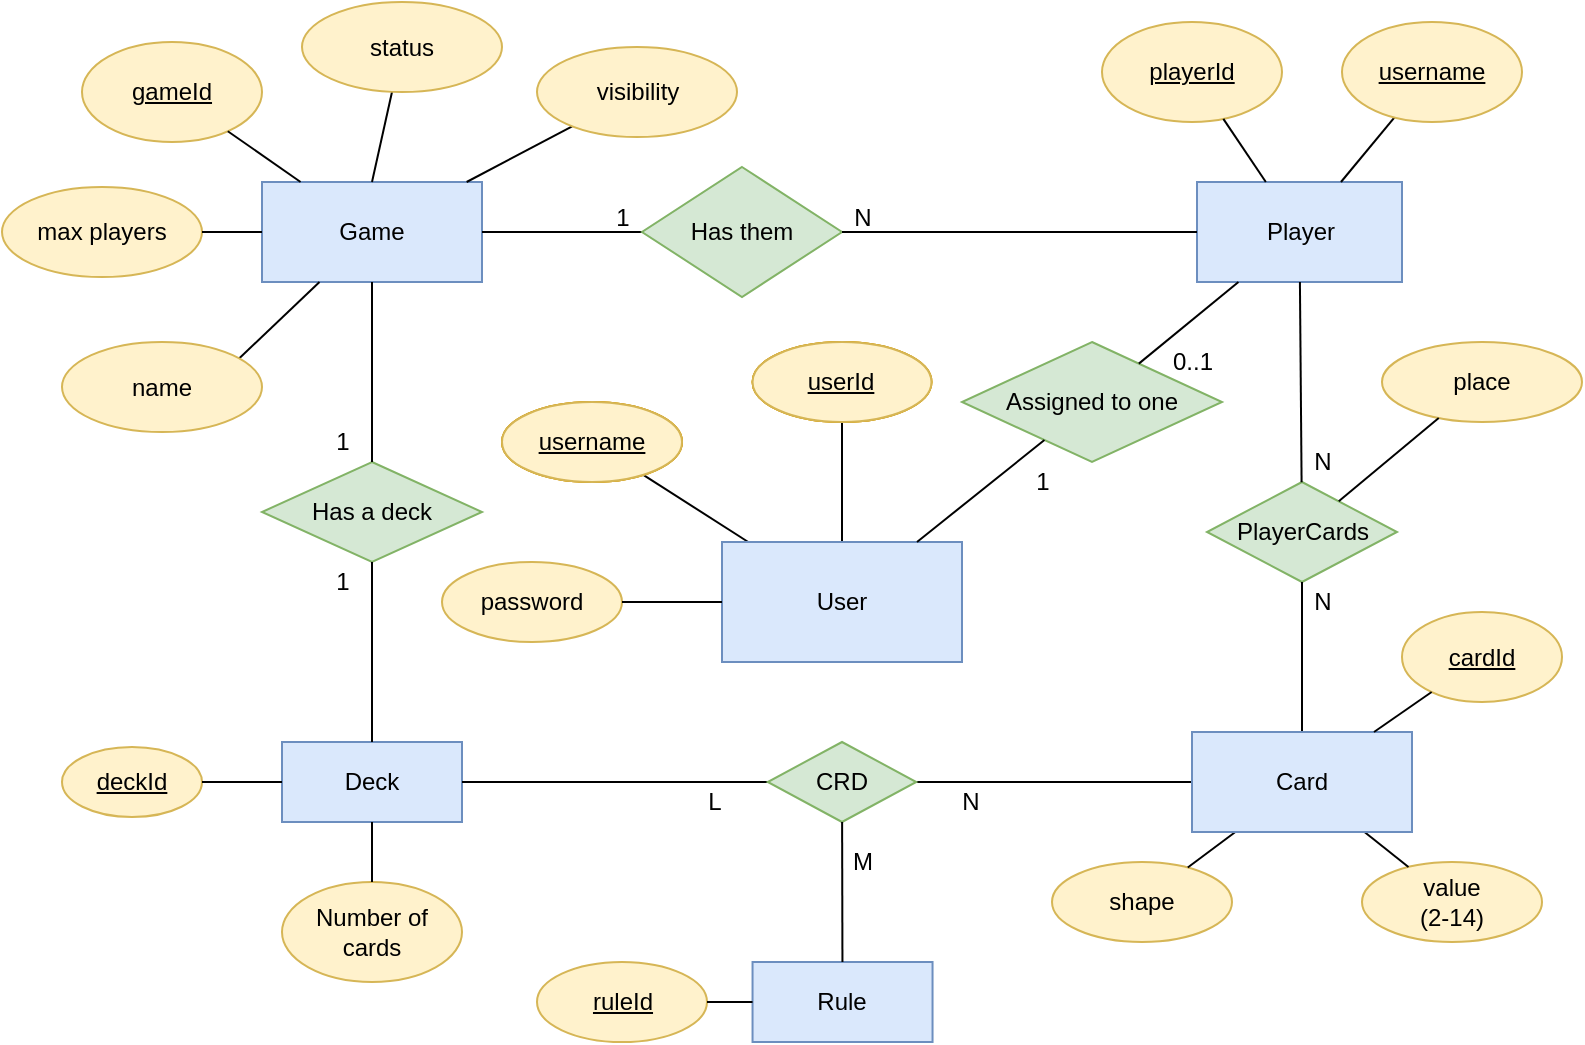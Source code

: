 <mxfile version="16.6.6" type="device"><diagram id="4SQOllADmwp5VuvZiFBd" name="Page-1"><mxGraphModel dx="1422" dy="790" grid="1" gridSize="10" guides="1" tooltips="1" connect="1" arrows="1" fold="1" page="1" pageScale="1" pageWidth="827" pageHeight="1169" math="0" shadow="0"><root><mxCell id="0"/><mxCell id="1" parent="0"/><mxCell id="WKkHlnK_SHtditNLwa06-10" value="PlayerCards" style="rhombus;whiteSpace=wrap;html=1;fillColor=#d5e8d4;strokeColor=#82b366;" parent="1" vertex="1"><mxGeometry x="632.5" y="420" width="95" height="50" as="geometry"/></mxCell><mxCell id="WKkHlnK_SHtditNLwa06-14" value="Player" style="rounded=0;whiteSpace=wrap;html=1;fillColor=#dae8fc;strokeColor=#6c8ebf;" parent="1" vertex="1"><mxGeometry x="627.5" y="270" width="102.5" height="50" as="geometry"/></mxCell><mxCell id="WKkHlnK_SHtditNLwa06-23" value="" style="endArrow=none;html=1;rounded=0;" parent="1" source="WKkHlnK_SHtditNLwa06-10" target="WKkHlnK_SHtditNLwa06-14" edge="1"><mxGeometry width="50" height="50" relative="1" as="geometry"><mxPoint x="800.607" y="455.731" as="sourcePoint"/><mxPoint x="720.435" y="390" as="targetPoint"/></mxGeometry></mxCell><mxCell id="WKkHlnK_SHtditNLwa06-24" value="" style="endArrow=none;html=1;rounded=0;exitX=0.5;exitY=0;exitDx=0;exitDy=0;entryX=0.5;entryY=1;entryDx=0;entryDy=0;" parent="1" source="Y-1oAoKIJOvkZoCe0fOH-7" target="WKkHlnK_SHtditNLwa06-10" edge="1"><mxGeometry width="50" height="50" relative="1" as="geometry"><mxPoint x="690" y="420" as="sourcePoint"/><mxPoint x="690" y="450" as="targetPoint"/><Array as="points"/></mxGeometry></mxCell><mxCell id="WKkHlnK_SHtditNLwa06-25" value="shape" style="ellipse;whiteSpace=wrap;html=1;fillColor=#fff2cc;strokeColor=#d6b656;" parent="1" vertex="1"><mxGeometry x="555" y="610" width="90" height="40" as="geometry"/></mxCell><mxCell id="WKkHlnK_SHtditNLwa06-26" value="" style="endArrow=none;html=1;rounded=0;" parent="1" source="WKkHlnK_SHtditNLwa06-25" target="Y-1oAoKIJOvkZoCe0fOH-7" edge="1"><mxGeometry width="50" height="50" relative="1" as="geometry"><mxPoint x="700" y="430" as="sourcePoint"/><mxPoint x="700" y="400" as="targetPoint"/></mxGeometry></mxCell><mxCell id="WKkHlnK_SHtditNLwa06-27" value="value&lt;br&gt;(2-14)" style="ellipse;whiteSpace=wrap;html=1;fillColor=#fff2cc;strokeColor=#d6b656;" parent="1" vertex="1"><mxGeometry x="710" y="610" width="90" height="40" as="geometry"/></mxCell><mxCell id="WKkHlnK_SHtditNLwa06-28" value="" style="endArrow=none;html=1;rounded=0;" parent="1" source="WKkHlnK_SHtditNLwa06-27" target="Y-1oAoKIJOvkZoCe0fOH-7" edge="1"><mxGeometry width="50" height="50" relative="1" as="geometry"><mxPoint x="653.96" y="640.4" as="sourcePoint"/><mxPoint x="677.237" y="590" as="targetPoint"/></mxGeometry></mxCell><mxCell id="WKkHlnK_SHtditNLwa06-29" value="Deck" style="rounded=0;whiteSpace=wrap;html=1;strokeColor=#6c8ebf;fillColor=#dae8fc;" parent="1" vertex="1"><mxGeometry x="170" y="550" width="90" height="40" as="geometry"/></mxCell><mxCell id="WKkHlnK_SHtditNLwa06-32" value="Game" style="rounded=0;whiteSpace=wrap;html=1;strokeColor=#6c8ebf;fillColor=#dae8fc;" parent="1" vertex="1"><mxGeometry x="160" y="270" width="110" height="50" as="geometry"/></mxCell><mxCell id="WKkHlnK_SHtditNLwa06-34" value="" style="endArrow=none;html=1;rounded=0;" parent="1" source="Y-1oAoKIJOvkZoCe0fOH-8" target="WKkHlnK_SHtditNLwa06-29" edge="1"><mxGeometry width="50" height="50" relative="1" as="geometry"><mxPoint x="304" y="570" as="sourcePoint"/><mxPoint x="850.713" y="590.002" as="targetPoint"/><Array as="points"/></mxGeometry></mxCell><mxCell id="WKkHlnK_SHtditNLwa06-36" value="" style="endArrow=none;html=1;rounded=0;" parent="1" source="Y-1oAoKIJOvkZoCe0fOH-7" target="Y-1oAoKIJOvkZoCe0fOH-8" edge="1"><mxGeometry width="50" height="50" relative="1" as="geometry"><mxPoint x="820" y="560" as="sourcePoint"/><mxPoint x="414" y="570" as="targetPoint"/><Array as="points"/></mxGeometry></mxCell><mxCell id="WKkHlnK_SHtditNLwa06-37" value="Has a deck" style="rhombus;whiteSpace=wrap;html=1;fillColor=#d5e8d4;strokeColor=#82b366;" parent="1" vertex="1"><mxGeometry x="160" y="410" width="110" height="50" as="geometry"/></mxCell><mxCell id="WKkHlnK_SHtditNLwa06-38" value="" style="endArrow=none;html=1;rounded=0;" parent="1" source="WKkHlnK_SHtditNLwa06-37" target="WKkHlnK_SHtditNLwa06-29" edge="1"><mxGeometry width="50" height="50" relative="1" as="geometry"><mxPoint x="840" y="560" as="sourcePoint"/><mxPoint x="910" y="560" as="targetPoint"/><Array as="points"/></mxGeometry></mxCell><mxCell id="WKkHlnK_SHtditNLwa06-39" value="" style="endArrow=none;html=1;rounded=0;" parent="1" source="WKkHlnK_SHtditNLwa06-32" target="WKkHlnK_SHtditNLwa06-37" edge="1"><mxGeometry width="50" height="50" relative="1" as="geometry"><mxPoint x="955" y="650" as="sourcePoint"/><mxPoint x="955" y="580" as="targetPoint"/><Array as="points"/></mxGeometry></mxCell><mxCell id="WKkHlnK_SHtditNLwa06-40" value="&lt;u&gt;gameId&lt;/u&gt;" style="ellipse;whiteSpace=wrap;html=1;fillColor=#fff2cc;strokeColor=#d6b656;" parent="1" vertex="1"><mxGeometry x="70" y="200" width="90" height="50" as="geometry"/></mxCell><mxCell id="WKkHlnK_SHtditNLwa06-41" value="" style="endArrow=none;html=1;rounded=0;" parent="1" source="WKkHlnK_SHtditNLwa06-40" target="WKkHlnK_SHtditNLwa06-32" edge="1"><mxGeometry width="50" height="50" relative="1" as="geometry"><mxPoint x="1070" y="560" as="sourcePoint"/><mxPoint x="1000" y="560" as="targetPoint"/><Array as="points"/></mxGeometry></mxCell><mxCell id="WKkHlnK_SHtditNLwa06-46" value="" style="endArrow=none;html=1;rounded=0;startArrow=none;" parent="1" source="WKkHlnK_SHtditNLwa06-47" target="WKkHlnK_SHtditNLwa06-32" edge="1"><mxGeometry width="50" height="50" relative="1" as="geometry"><mxPoint x="631.25" y="560" as="sourcePoint"/><mxPoint x="730" y="560" as="targetPoint"/><Array as="points"/></mxGeometry></mxCell><mxCell id="WKkHlnK_SHtditNLwa06-47" value="Has them" style="rhombus;whiteSpace=wrap;html=1;fillColor=#d5e8d4;strokeColor=#82b366;" parent="1" vertex="1"><mxGeometry x="350" y="262.5" width="100" height="65" as="geometry"/></mxCell><mxCell id="WKkHlnK_SHtditNLwa06-50" value="" style="endArrow=none;html=1;rounded=0;startArrow=none;" parent="1" source="WKkHlnK_SHtditNLwa06-14" target="WKkHlnK_SHtditNLwa06-47" edge="1"><mxGeometry width="50" height="50" relative="1" as="geometry"><mxPoint x="517.5" y="355" as="sourcePoint"/><mxPoint x="270" y="307.941" as="targetPoint"/><Array as="points"/></mxGeometry></mxCell><mxCell id="WKkHlnK_SHtditNLwa06-54" value="&lt;u&gt;userId&lt;/u&gt;" style="ellipse;whiteSpace=wrap;html=1;fillColor=#ffe6cc;strokeColor=#d79b00;" parent="1" vertex="1"><mxGeometry x="405.27" y="350" width="89.46" height="40" as="geometry"/></mxCell><mxCell id="WKkHlnK_SHtditNLwa06-55" value="&lt;u&gt;username&lt;/u&gt;" style="ellipse;whiteSpace=wrap;html=1;fillColor=#ffe6cc;strokeColor=#d79b00;" parent="1" vertex="1"><mxGeometry x="280" y="380" width="90" height="40" as="geometry"/></mxCell><mxCell id="WKkHlnK_SHtditNLwa06-56" value="" style="endArrow=none;html=1;rounded=0;" parent="1" source="WKkHlnK_SHtditNLwa06-54" target="WKkHlnK_SHtditNLwa06-58" edge="1"><mxGeometry width="50" height="50" relative="1" as="geometry"><mxPoint x="472.435" y="347.961" as="sourcePoint"/><mxPoint x="385.461" y="414.815" as="targetPoint"/></mxGeometry></mxCell><mxCell id="WKkHlnK_SHtditNLwa06-57" value="" style="endArrow=none;html=1;rounded=0;" parent="1" source="WKkHlnK_SHtditNLwa06-55" target="WKkHlnK_SHtditNLwa06-58" edge="1"><mxGeometry width="50" height="50" relative="1" as="geometry"><mxPoint x="454.226" y="408.475" as="sourcePoint"/><mxPoint x="362.66" y="470.701" as="targetPoint"/></mxGeometry></mxCell><mxCell id="WKkHlnK_SHtditNLwa06-58" value="User" style="rounded=0;whiteSpace=wrap;html=1;strokeColor=#6c8ebf;fillColor=#dae8fc;" parent="1" vertex="1"><mxGeometry x="390" y="450" width="120" height="60" as="geometry"/></mxCell><mxCell id="WKkHlnK_SHtditNLwa06-59" value="Assigned to one" style="rhombus;whiteSpace=wrap;html=1;fillColor=#d5e8d4;strokeColor=#82b366;" parent="1" vertex="1"><mxGeometry x="510" y="350" width="130" height="60" as="geometry"/></mxCell><mxCell id="WKkHlnK_SHtditNLwa06-60" value="" style="endArrow=none;html=1;rounded=0;" parent="1" source="WKkHlnK_SHtditNLwa06-58" target="WKkHlnK_SHtditNLwa06-59" edge="1"><mxGeometry width="50" height="50" relative="1" as="geometry"><mxPoint x="400" y="510" as="sourcePoint"/><mxPoint x="450" y="460" as="targetPoint"/></mxGeometry></mxCell><mxCell id="WKkHlnK_SHtditNLwa06-61" value="" style="endArrow=none;html=1;rounded=0;" parent="1" source="WKkHlnK_SHtditNLwa06-59" target="WKkHlnK_SHtditNLwa06-14" edge="1"><mxGeometry width="50" height="50" relative="1" as="geometry"><mxPoint x="485.5" y="460" as="sourcePoint"/><mxPoint x="526.685" y="411.547" as="targetPoint"/></mxGeometry></mxCell><mxCell id="Y-1oAoKIJOvkZoCe0fOH-3" value="password" style="ellipse;whiteSpace=wrap;html=1;fillColor=#fff2cc;strokeColor=#d6b656;" parent="1" vertex="1"><mxGeometry x="250" y="460" width="90" height="40" as="geometry"/></mxCell><mxCell id="Y-1oAoKIJOvkZoCe0fOH-4" value="" style="endArrow=none;html=1;rounded=0;" parent="1" source="Y-1oAoKIJOvkZoCe0fOH-3" target="WKkHlnK_SHtditNLwa06-58" edge="1"><mxGeometry width="50" height="50" relative="1" as="geometry"><mxPoint x="421.106" y="488.475" as="sourcePoint"/><mxPoint x="390" y="476.897" as="targetPoint"/></mxGeometry></mxCell><mxCell id="Y-1oAoKIJOvkZoCe0fOH-7" value="Card" style="rounded=0;whiteSpace=wrap;html=1;strokeColor=#6c8ebf;fillColor=#dae8fc;" parent="1" vertex="1"><mxGeometry x="625" y="545" width="110" height="50" as="geometry"/></mxCell><mxCell id="Y-1oAoKIJOvkZoCe0fOH-8" value="CRD" style="rhombus;whiteSpace=wrap;html=1;fillColor=#d5e8d4;strokeColor=#82b366;" parent="1" vertex="1"><mxGeometry x="412.87" y="550" width="74.27" height="40" as="geometry"/></mxCell><mxCell id="Y-1oAoKIJOvkZoCe0fOH-15" value="" style="endArrow=none;html=1;rounded=0;" parent="1" source="WKkHlnK_SHtditNLwa06-14" target="RZBC43-ZHAgaNE4bTREn-11" edge="1"><mxGeometry width="50" height="50" relative="1" as="geometry"><mxPoint x="735.401" y="280" as="sourcePoint"/><mxPoint x="679.688" y="239.999" as="targetPoint"/></mxGeometry></mxCell><mxCell id="Y-1oAoKIJOvkZoCe0fOH-16" value="1" style="text;html=1;align=center;verticalAlign=middle;resizable=0;points=[];autosize=1;strokeColor=none;fillColor=none;" parent="1" vertex="1"><mxGeometry x="330" y="277.5" width="20" height="20" as="geometry"/></mxCell><mxCell id="Y-1oAoKIJOvkZoCe0fOH-17" value="N" style="text;html=1;align=center;verticalAlign=middle;resizable=0;points=[];autosize=1;strokeColor=none;fillColor=none;" parent="1" vertex="1"><mxGeometry x="450" y="277.5" width="20" height="20" as="geometry"/></mxCell><mxCell id="Y-1oAoKIJOvkZoCe0fOH-18" value="1" style="text;html=1;align=center;verticalAlign=middle;resizable=0;points=[];autosize=1;strokeColor=none;fillColor=none;" parent="1" vertex="1"><mxGeometry x="190" y="390" width="20" height="20" as="geometry"/></mxCell><mxCell id="Y-1oAoKIJOvkZoCe0fOH-19" value="1" style="text;html=1;align=center;verticalAlign=middle;resizable=0;points=[];autosize=1;strokeColor=none;fillColor=none;" parent="1" vertex="1"><mxGeometry x="190" y="460" width="20" height="20" as="geometry"/></mxCell><mxCell id="Y-1oAoKIJOvkZoCe0fOH-20" value="L" style="text;html=1;align=center;verticalAlign=middle;resizable=0;points=[];autosize=1;strokeColor=none;fillColor=none;" parent="1" vertex="1"><mxGeometry x="375.73" y="570" width="20" height="20" as="geometry"/></mxCell><mxCell id="Y-1oAoKIJOvkZoCe0fOH-21" value="N" style="text;html=1;align=center;verticalAlign=middle;resizable=0;points=[];autosize=1;strokeColor=none;fillColor=none;" parent="1" vertex="1"><mxGeometry x="503.73" y="570" width="20" height="20" as="geometry"/></mxCell><mxCell id="Y-1oAoKIJOvkZoCe0fOH-22" value="1" style="text;html=1;align=center;verticalAlign=middle;resizable=0;points=[];autosize=1;strokeColor=none;fillColor=none;" parent="1" vertex="1"><mxGeometry x="540" y="410" width="20" height="20" as="geometry"/></mxCell><mxCell id="Y-1oAoKIJOvkZoCe0fOH-23" value="0..1" style="text;html=1;align=center;verticalAlign=middle;resizable=0;points=[];autosize=1;strokeColor=none;fillColor=none;" parent="1" vertex="1"><mxGeometry x="605" y="350" width="40" height="20" as="geometry"/></mxCell><mxCell id="Y-1oAoKIJOvkZoCe0fOH-31" value="Rule" style="rounded=0;whiteSpace=wrap;html=1;strokeColor=#6c8ebf;fillColor=#dae8fc;" parent="1" vertex="1"><mxGeometry x="405.27" y="660" width="90" height="40" as="geometry"/></mxCell><mxCell id="Y-1oAoKIJOvkZoCe0fOH-34" value="" style="endArrow=none;html=1;rounded=0;" parent="1" source="Y-1oAoKIJOvkZoCe0fOH-31" target="Y-1oAoKIJOvkZoCe0fOH-8" edge="1"><mxGeometry width="50" height="50" relative="1" as="geometry"><mxPoint x="680" y="720" as="sourcePoint"/><mxPoint x="679.02" y="719.877" as="targetPoint"/><Array as="points"/></mxGeometry></mxCell><mxCell id="Y-1oAoKIJOvkZoCe0fOH-36" value="Number of cards" style="ellipse;whiteSpace=wrap;html=1;fillColor=#fff2cc;strokeColor=#d6b656;" parent="1" vertex="1"><mxGeometry x="170" y="620" width="90" height="50" as="geometry"/></mxCell><mxCell id="Y-1oAoKIJOvkZoCe0fOH-37" value="" style="endArrow=none;html=1;rounded=0;" parent="1" source="Y-1oAoKIJOvkZoCe0fOH-36" target="WKkHlnK_SHtditNLwa06-29" edge="1"><mxGeometry width="50" height="50" relative="1" as="geometry"><mxPoint x="201.106" y="578.475" as="sourcePoint"/><mxPoint x="170" y="570" as="targetPoint"/></mxGeometry></mxCell><mxCell id="Y-1oAoKIJOvkZoCe0fOH-41" value="max players" style="ellipse;whiteSpace=wrap;html=1;fillColor=#fff2cc;strokeColor=#d6b656;" parent="1" vertex="1"><mxGeometry x="30" y="272.5" width="100" height="45" as="geometry"/></mxCell><mxCell id="Y-1oAoKIJOvkZoCe0fOH-42" value="" style="endArrow=none;html=1;rounded=0;startArrow=none;" parent="1" source="WKkHlnK_SHtditNLwa06-32" target="Y-1oAoKIJOvkZoCe0fOH-41" edge="1"><mxGeometry width="50" height="50" relative="1" as="geometry"><mxPoint x="170.001" y="395" as="sourcePoint"/><mxPoint x="275.91" y="380" as="targetPoint"/><Array as="points"/></mxGeometry></mxCell><mxCell id="uAI8thrcX6gQN11Jn4wu-9" value="N" style="text;html=1;align=center;verticalAlign=middle;resizable=0;points=[];autosize=1;strokeColor=none;fillColor=none;" parent="1" vertex="1"><mxGeometry x="680" y="400" width="20" height="20" as="geometry"/></mxCell><mxCell id="uAI8thrcX6gQN11Jn4wu-10" value="N" style="text;html=1;align=center;verticalAlign=middle;resizable=0;points=[];autosize=1;strokeColor=none;fillColor=none;" parent="1" vertex="1"><mxGeometry x="680" y="470" width="20" height="20" as="geometry"/></mxCell><mxCell id="3qaDOk39Sq6WRdaiYbkr-2" value="" style="endArrow=none;html=1;rounded=0;exitX=0.5;exitY=0;exitDx=0;exitDy=0;" parent="1" source="WKkHlnK_SHtditNLwa06-32" target="3qaDOk39Sq6WRdaiYbkr-6" edge="1"><mxGeometry width="50" height="50" relative="1" as="geometry"><mxPoint x="390" y="370" as="sourcePoint"/><mxPoint x="215" y="200" as="targetPoint"/></mxGeometry></mxCell><mxCell id="3qaDOk39Sq6WRdaiYbkr-6" value="status" style="ellipse;whiteSpace=wrap;html=1;fillColor=#fff2cc;strokeColor=#d6b656;" parent="1" vertex="1"><mxGeometry x="180" y="180" width="100" height="45" as="geometry"/></mxCell><mxCell id="RZBC43-ZHAgaNE4bTREn-3" value="&lt;u&gt;deckId&lt;/u&gt;" style="ellipse;whiteSpace=wrap;html=1;fillColor=#fff2cc;strokeColor=#d6b656;" vertex="1" parent="1"><mxGeometry x="60" y="552.5" width="70" height="35" as="geometry"/></mxCell><mxCell id="RZBC43-ZHAgaNE4bTREn-5" value="" style="endArrow=none;html=1;rounded=0;" edge="1" parent="1" source="RZBC43-ZHAgaNE4bTREn-3" target="WKkHlnK_SHtditNLwa06-29"><mxGeometry width="50" height="50" relative="1" as="geometry"><mxPoint x="225" y="630" as="sourcePoint"/><mxPoint x="225" y="600" as="targetPoint"/></mxGeometry></mxCell><mxCell id="RZBC43-ZHAgaNE4bTREn-6" value="&lt;u&gt;username&lt;/u&gt;" style="ellipse;whiteSpace=wrap;html=1;fillColor=#ffe6cc;strokeColor=#d79b00;" vertex="1" parent="1"><mxGeometry x="280" y="380" width="90" height="40" as="geometry"/></mxCell><mxCell id="RZBC43-ZHAgaNE4bTREn-7" value="&lt;u&gt;userId&lt;/u&gt;" style="ellipse;whiteSpace=wrap;html=1;fillColor=#ffe6cc;strokeColor=#d79b00;" vertex="1" parent="1"><mxGeometry x="405.27" y="350" width="89.46" height="40" as="geometry"/></mxCell><mxCell id="RZBC43-ZHAgaNE4bTREn-9" value="&lt;u&gt;username&lt;/u&gt;" style="ellipse;whiteSpace=wrap;html=1;fillColor=#fff2cc;strokeColor=#d6b656;" vertex="1" parent="1"><mxGeometry x="280" y="380" width="90" height="40" as="geometry"/></mxCell><mxCell id="RZBC43-ZHAgaNE4bTREn-10" value="&lt;u&gt;userId&lt;/u&gt;" style="ellipse;whiteSpace=wrap;html=1;fillColor=#fff2cc;strokeColor=#d6b656;" vertex="1" parent="1"><mxGeometry x="405.27" y="350" width="89.46" height="40" as="geometry"/></mxCell><mxCell id="RZBC43-ZHAgaNE4bTREn-11" value="&lt;u&gt;username&lt;/u&gt;" style="ellipse;whiteSpace=wrap;html=1;fillColor=#fff2cc;strokeColor=#d6b656;" vertex="1" parent="1"><mxGeometry x="700" y="190" width="90" height="50" as="geometry"/></mxCell><mxCell id="RZBC43-ZHAgaNE4bTREn-12" value="&lt;u&gt;playerId&lt;/u&gt;" style="ellipse;whiteSpace=wrap;html=1;fillColor=#fff2cc;strokeColor=#d6b656;" vertex="1" parent="1"><mxGeometry x="580" y="190" width="90" height="50" as="geometry"/></mxCell><mxCell id="RZBC43-ZHAgaNE4bTREn-13" value="" style="endArrow=none;html=1;rounded=0;" edge="1" parent="1" source="WKkHlnK_SHtditNLwa06-14" target="RZBC43-ZHAgaNE4bTREn-12"><mxGeometry width="50" height="50" relative="1" as="geometry"><mxPoint x="689.176" y="280" as="sourcePoint"/><mxPoint x="689.688" y="249.999" as="targetPoint"/><Array as="points"/></mxGeometry></mxCell><mxCell id="RZBC43-ZHAgaNE4bTREn-14" value="place" style="ellipse;whiteSpace=wrap;html=1;fillColor=#fff2cc;strokeColor=#d6b656;" vertex="1" parent="1"><mxGeometry x="720" y="350" width="100" height="40" as="geometry"/></mxCell><mxCell id="RZBC43-ZHAgaNE4bTREn-15" value="" style="endArrow=none;html=1;rounded=0;" edge="1" parent="1" source="WKkHlnK_SHtditNLwa06-10" target="RZBC43-ZHAgaNE4bTREn-14"><mxGeometry width="50" height="50" relative="1" as="geometry"><mxPoint x="709.484" y="280" as="sourcePoint"/><mxPoint x="736.251" y="247.727" as="targetPoint"/></mxGeometry></mxCell><mxCell id="RZBC43-ZHAgaNE4bTREn-16" value="&lt;u&gt;cardId&lt;/u&gt;" style="ellipse;whiteSpace=wrap;html=1;fillColor=#fff2cc;strokeColor=#d6b656;" vertex="1" parent="1"><mxGeometry x="730" y="485" width="80" height="45" as="geometry"/></mxCell><mxCell id="RZBC43-ZHAgaNE4bTREn-17" value="" style="endArrow=none;html=1;rounded=0;" edge="1" parent="1" source="RZBC43-ZHAgaNE4bTREn-16" target="Y-1oAoKIJOvkZoCe0fOH-7"><mxGeometry width="50" height="50" relative="1" as="geometry"><mxPoint x="743.434" y="622.446" as="sourcePoint"/><mxPoint x="721.25" y="605" as="targetPoint"/></mxGeometry></mxCell><mxCell id="RZBC43-ZHAgaNE4bTREn-18" value="M" style="text;html=1;align=center;verticalAlign=middle;resizable=0;points=[];autosize=1;strokeColor=none;fillColor=none;" vertex="1" parent="1"><mxGeometry x="445" y="600" width="30" height="20" as="geometry"/></mxCell><mxCell id="RZBC43-ZHAgaNE4bTREn-19" value="&lt;u&gt;ruleId&lt;/u&gt;" style="ellipse;whiteSpace=wrap;html=1;fillColor=#fff2cc;strokeColor=#d6b656;" vertex="1" parent="1"><mxGeometry x="297.5" y="660" width="85" height="40" as="geometry"/></mxCell><mxCell id="RZBC43-ZHAgaNE4bTREn-20" value="" style="endArrow=none;html=1;rounded=0;" edge="1" parent="1" source="RZBC43-ZHAgaNE4bTREn-19" target="Y-1oAoKIJOvkZoCe0fOH-31"><mxGeometry width="50" height="50" relative="1" as="geometry"><mxPoint x="635" y="580" as="sourcePoint"/><mxPoint x="497.14" y="580" as="targetPoint"/><Array as="points"/></mxGeometry></mxCell><mxCell id="RZBC43-ZHAgaNE4bTREn-21" value="" style="endArrow=none;html=1;rounded=0;" edge="1" parent="1" target="RZBC43-ZHAgaNE4bTREn-22" source="WKkHlnK_SHtditNLwa06-32"><mxGeometry width="50" height="50" relative="1" as="geometry"><mxPoint x="325" y="277.5" as="sourcePoint"/><mxPoint x="325" y="207.5" as="targetPoint"/></mxGeometry></mxCell><mxCell id="RZBC43-ZHAgaNE4bTREn-22" value="visibility" style="ellipse;whiteSpace=wrap;html=1;fillColor=#fff2cc;strokeColor=#d6b656;" vertex="1" parent="1"><mxGeometry x="297.5" y="202.5" width="100" height="45" as="geometry"/></mxCell><mxCell id="RZBC43-ZHAgaNE4bTREn-23" value="" style="endArrow=none;html=1;rounded=0;entryX=0.5;entryY=1;entryDx=0;entryDy=0;" edge="1" parent="1" target="RZBC43-ZHAgaNE4bTREn-24" source="WKkHlnK_SHtditNLwa06-32"><mxGeometry width="50" height="50" relative="1" as="geometry"><mxPoint x="95" y="440" as="sourcePoint"/><mxPoint x="95" y="370" as="targetPoint"/></mxGeometry></mxCell><mxCell id="RZBC43-ZHAgaNE4bTREn-24" value="name" style="ellipse;whiteSpace=wrap;html=1;fillColor=#fff2cc;strokeColor=#d6b656;" vertex="1" parent="1"><mxGeometry x="60" y="350" width="100" height="45" as="geometry"/></mxCell></root></mxGraphModel></diagram></mxfile>